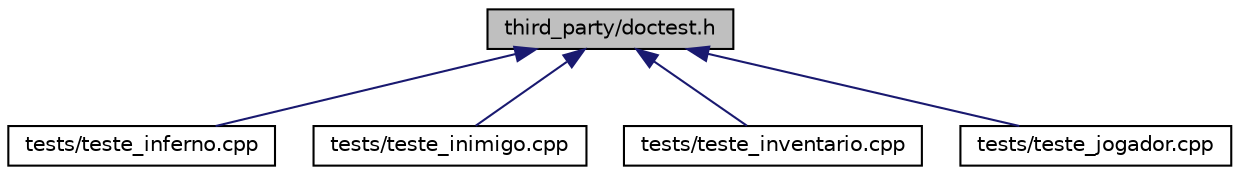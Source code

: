 digraph "third_party/doctest.h"
{
 // LATEX_PDF_SIZE
  edge [fontname="Helvetica",fontsize="10",labelfontname="Helvetica",labelfontsize="10"];
  node [fontname="Helvetica",fontsize="10",shape=record];
  Node1 [label="third_party/doctest.h",height=0.2,width=0.4,color="black", fillcolor="grey75", style="filled", fontcolor="black",tooltip=" "];
  Node1 -> Node2 [dir="back",color="midnightblue",fontsize="10",style="solid",fontname="Helvetica"];
  Node2 [label="tests/teste_inferno.cpp",height=0.2,width=0.4,color="black", fillcolor="white", style="filled",URL="$teste__inferno_8cpp.html",tooltip=" "];
  Node1 -> Node3 [dir="back",color="midnightblue",fontsize="10",style="solid",fontname="Helvetica"];
  Node3 [label="tests/teste_inimigo.cpp",height=0.2,width=0.4,color="black", fillcolor="white", style="filled",URL="$teste__inimigo_8cpp.html",tooltip=" "];
  Node1 -> Node4 [dir="back",color="midnightblue",fontsize="10",style="solid",fontname="Helvetica"];
  Node4 [label="tests/teste_inventario.cpp",height=0.2,width=0.4,color="black", fillcolor="white", style="filled",URL="$teste__inventario_8cpp.html",tooltip=" "];
  Node1 -> Node5 [dir="back",color="midnightblue",fontsize="10",style="solid",fontname="Helvetica"];
  Node5 [label="tests/teste_jogador.cpp",height=0.2,width=0.4,color="black", fillcolor="white", style="filled",URL="$teste__jogador_8cpp.html",tooltip=" "];
}
